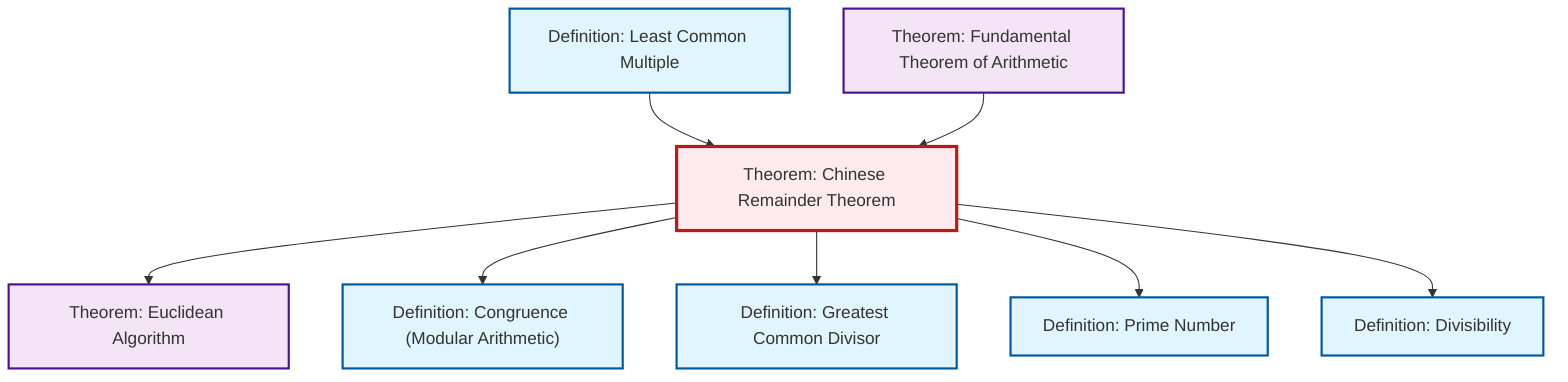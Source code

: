 graph TD
    classDef definition fill:#e1f5fe,stroke:#01579b,stroke-width:2px
    classDef theorem fill:#f3e5f5,stroke:#4a148c,stroke-width:2px
    classDef axiom fill:#fff3e0,stroke:#e65100,stroke-width:2px
    classDef example fill:#e8f5e9,stroke:#1b5e20,stroke-width:2px
    classDef current fill:#ffebee,stroke:#b71c1c,stroke-width:3px
    thm-euclidean-algorithm["Theorem: Euclidean Algorithm"]:::theorem
    def-lcm["Definition: Least Common Multiple"]:::definition
    thm-fundamental-arithmetic["Theorem: Fundamental Theorem of Arithmetic"]:::theorem
    def-prime["Definition: Prime Number"]:::definition
    thm-chinese-remainder["Theorem: Chinese Remainder Theorem"]:::theorem
    def-congruence["Definition: Congruence (Modular Arithmetic)"]:::definition
    def-divisibility["Definition: Divisibility"]:::definition
    def-gcd["Definition: Greatest Common Divisor"]:::definition
    def-lcm --> thm-chinese-remainder
    thm-fundamental-arithmetic --> thm-chinese-remainder
    thm-chinese-remainder --> thm-euclidean-algorithm
    thm-chinese-remainder --> def-congruence
    thm-chinese-remainder --> def-gcd
    thm-chinese-remainder --> def-prime
    thm-chinese-remainder --> def-divisibility
    class thm-chinese-remainder current